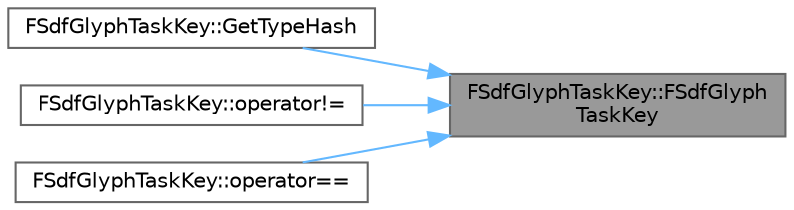 digraph "FSdfGlyphTaskKey::FSdfGlyphTaskKey"
{
 // INTERACTIVE_SVG=YES
 // LATEX_PDF_SIZE
  bgcolor="transparent";
  edge [fontname=Helvetica,fontsize=10,labelfontname=Helvetica,labelfontsize=10];
  node [fontname=Helvetica,fontsize=10,shape=box,height=0.2,width=0.4];
  rankdir="RL";
  Node1 [id="Node000001",label="FSdfGlyphTaskKey::FSdfGlyph\lTaskKey",height=0.2,width=0.4,color="gray40", fillcolor="grey60", style="filled", fontcolor="black",tooltip=" "];
  Node1 -> Node2 [id="edge1_Node000001_Node000002",dir="back",color="steelblue1",style="solid",tooltip=" "];
  Node2 [id="Node000002",label="FSdfGlyphTaskKey::GetTypeHash",height=0.2,width=0.4,color="grey40", fillcolor="white", style="filled",URL="$d1/dbe/structFSdfGlyphTaskKey.html#a4712c8a351f86de6df5f7f3f79c12480",tooltip=" "];
  Node1 -> Node3 [id="edge2_Node000001_Node000003",dir="back",color="steelblue1",style="solid",tooltip=" "];
  Node3 [id="Node000003",label="FSdfGlyphTaskKey::operator!=",height=0.2,width=0.4,color="grey40", fillcolor="white", style="filled",URL="$d1/dbe/structFSdfGlyphTaskKey.html#a23ba36dab4486f2c479c6626b021aa0b",tooltip=" "];
  Node1 -> Node4 [id="edge3_Node000001_Node000004",dir="back",color="steelblue1",style="solid",tooltip=" "];
  Node4 [id="Node000004",label="FSdfGlyphTaskKey::operator==",height=0.2,width=0.4,color="grey40", fillcolor="white", style="filled",URL="$d1/dbe/structFSdfGlyphTaskKey.html#ad3443896b0149f5bcb205642bd197ea4",tooltip=" "];
}
